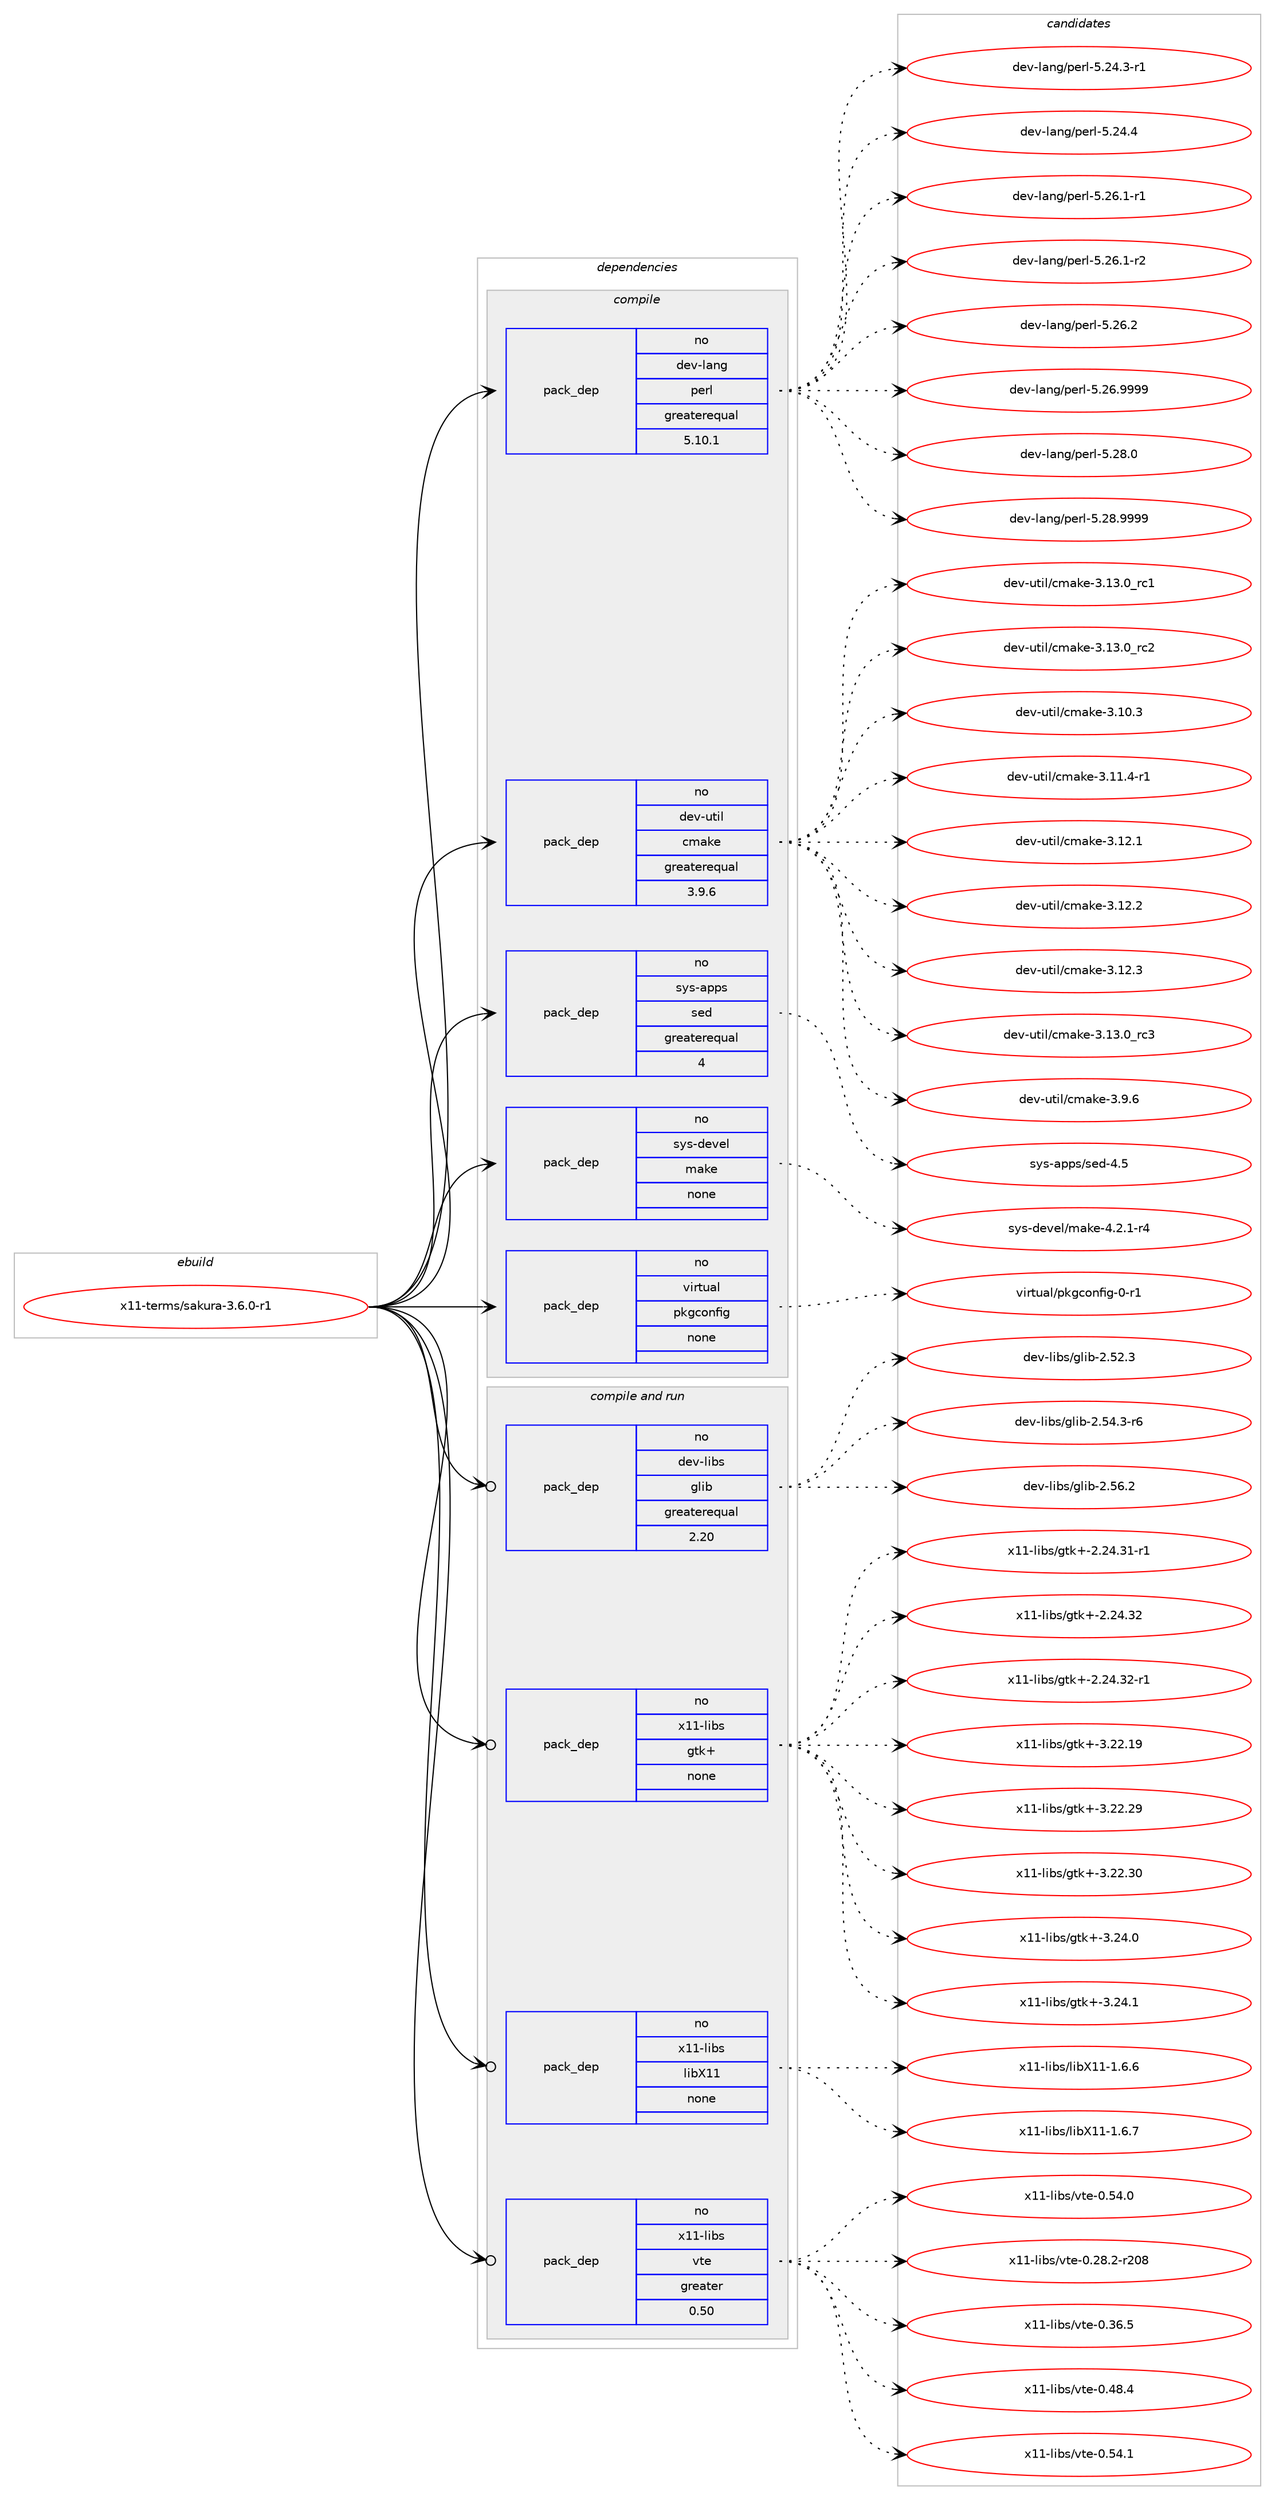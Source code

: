digraph prolog {

# *************
# Graph options
# *************

newrank=true;
concentrate=true;
compound=true;
graph [rankdir=LR,fontname=Helvetica,fontsize=10,ranksep=1.5];#, ranksep=2.5, nodesep=0.2];
edge  [arrowhead=vee];
node  [fontname=Helvetica,fontsize=10];

# **********
# The ebuild
# **********

subgraph cluster_leftcol {
color=gray;
rank=same;
label=<<i>ebuild</i>>;
id [label="x11-terms/sakura-3.6.0-r1", color=red, width=4, href="../x11-terms/sakura-3.6.0-r1.svg"];
}

# ****************
# The dependencies
# ****************

subgraph cluster_midcol {
color=gray;
label=<<i>dependencies</i>>;
subgraph cluster_compile {
fillcolor="#eeeeee";
style=filled;
label=<<i>compile</i>>;
subgraph pack7683 {
dependency9725 [label=<<TABLE BORDER="0" CELLBORDER="1" CELLSPACING="0" CELLPADDING="4" WIDTH="220"><TR><TD ROWSPAN="6" CELLPADDING="30">pack_dep</TD></TR><TR><TD WIDTH="110">no</TD></TR><TR><TD>dev-lang</TD></TR><TR><TD>perl</TD></TR><TR><TD>greaterequal</TD></TR><TR><TD>5.10.1</TD></TR></TABLE>>, shape=none, color=blue];
}
id:e -> dependency9725:w [weight=20,style="solid",arrowhead="vee"];
subgraph pack7684 {
dependency9726 [label=<<TABLE BORDER="0" CELLBORDER="1" CELLSPACING="0" CELLPADDING="4" WIDTH="220"><TR><TD ROWSPAN="6" CELLPADDING="30">pack_dep</TD></TR><TR><TD WIDTH="110">no</TD></TR><TR><TD>dev-util</TD></TR><TR><TD>cmake</TD></TR><TR><TD>greaterequal</TD></TR><TR><TD>3.9.6</TD></TR></TABLE>>, shape=none, color=blue];
}
id:e -> dependency9726:w [weight=20,style="solid",arrowhead="vee"];
subgraph pack7685 {
dependency9727 [label=<<TABLE BORDER="0" CELLBORDER="1" CELLSPACING="0" CELLPADDING="4" WIDTH="220"><TR><TD ROWSPAN="6" CELLPADDING="30">pack_dep</TD></TR><TR><TD WIDTH="110">no</TD></TR><TR><TD>sys-apps</TD></TR><TR><TD>sed</TD></TR><TR><TD>greaterequal</TD></TR><TR><TD>4</TD></TR></TABLE>>, shape=none, color=blue];
}
id:e -> dependency9727:w [weight=20,style="solid",arrowhead="vee"];
subgraph pack7686 {
dependency9728 [label=<<TABLE BORDER="0" CELLBORDER="1" CELLSPACING="0" CELLPADDING="4" WIDTH="220"><TR><TD ROWSPAN="6" CELLPADDING="30">pack_dep</TD></TR><TR><TD WIDTH="110">no</TD></TR><TR><TD>sys-devel</TD></TR><TR><TD>make</TD></TR><TR><TD>none</TD></TR><TR><TD></TD></TR></TABLE>>, shape=none, color=blue];
}
id:e -> dependency9728:w [weight=20,style="solid",arrowhead="vee"];
subgraph pack7687 {
dependency9729 [label=<<TABLE BORDER="0" CELLBORDER="1" CELLSPACING="0" CELLPADDING="4" WIDTH="220"><TR><TD ROWSPAN="6" CELLPADDING="30">pack_dep</TD></TR><TR><TD WIDTH="110">no</TD></TR><TR><TD>virtual</TD></TR><TR><TD>pkgconfig</TD></TR><TR><TD>none</TD></TR><TR><TD></TD></TR></TABLE>>, shape=none, color=blue];
}
id:e -> dependency9729:w [weight=20,style="solid",arrowhead="vee"];
}
subgraph cluster_compileandrun {
fillcolor="#eeeeee";
style=filled;
label=<<i>compile and run</i>>;
subgraph pack7688 {
dependency9730 [label=<<TABLE BORDER="0" CELLBORDER="1" CELLSPACING="0" CELLPADDING="4" WIDTH="220"><TR><TD ROWSPAN="6" CELLPADDING="30">pack_dep</TD></TR><TR><TD WIDTH="110">no</TD></TR><TR><TD>dev-libs</TD></TR><TR><TD>glib</TD></TR><TR><TD>greaterequal</TD></TR><TR><TD>2.20</TD></TR></TABLE>>, shape=none, color=blue];
}
id:e -> dependency9730:w [weight=20,style="solid",arrowhead="odotvee"];
subgraph pack7689 {
dependency9731 [label=<<TABLE BORDER="0" CELLBORDER="1" CELLSPACING="0" CELLPADDING="4" WIDTH="220"><TR><TD ROWSPAN="6" CELLPADDING="30">pack_dep</TD></TR><TR><TD WIDTH="110">no</TD></TR><TR><TD>x11-libs</TD></TR><TR><TD>gtk+</TD></TR><TR><TD>none</TD></TR><TR><TD></TD></TR></TABLE>>, shape=none, color=blue];
}
id:e -> dependency9731:w [weight=20,style="solid",arrowhead="odotvee"];
subgraph pack7690 {
dependency9732 [label=<<TABLE BORDER="0" CELLBORDER="1" CELLSPACING="0" CELLPADDING="4" WIDTH="220"><TR><TD ROWSPAN="6" CELLPADDING="30">pack_dep</TD></TR><TR><TD WIDTH="110">no</TD></TR><TR><TD>x11-libs</TD></TR><TR><TD>libX11</TD></TR><TR><TD>none</TD></TR><TR><TD></TD></TR></TABLE>>, shape=none, color=blue];
}
id:e -> dependency9732:w [weight=20,style="solid",arrowhead="odotvee"];
subgraph pack7691 {
dependency9733 [label=<<TABLE BORDER="0" CELLBORDER="1" CELLSPACING="0" CELLPADDING="4" WIDTH="220"><TR><TD ROWSPAN="6" CELLPADDING="30">pack_dep</TD></TR><TR><TD WIDTH="110">no</TD></TR><TR><TD>x11-libs</TD></TR><TR><TD>vte</TD></TR><TR><TD>greater</TD></TR><TR><TD>0.50</TD></TR></TABLE>>, shape=none, color=blue];
}
id:e -> dependency9733:w [weight=20,style="solid",arrowhead="odotvee"];
}
subgraph cluster_run {
fillcolor="#eeeeee";
style=filled;
label=<<i>run</i>>;
}
}

# **************
# The candidates
# **************

subgraph cluster_choices {
rank=same;
color=gray;
label=<<i>candidates</i>>;

subgraph choice7683 {
color=black;
nodesep=1;
choice100101118451089711010347112101114108455346505246514511449 [label="dev-lang/perl-5.24.3-r1", color=red, width=4,href="../dev-lang/perl-5.24.3-r1.svg"];
choice10010111845108971101034711210111410845534650524652 [label="dev-lang/perl-5.24.4", color=red, width=4,href="../dev-lang/perl-5.24.4.svg"];
choice100101118451089711010347112101114108455346505446494511449 [label="dev-lang/perl-5.26.1-r1", color=red, width=4,href="../dev-lang/perl-5.26.1-r1.svg"];
choice100101118451089711010347112101114108455346505446494511450 [label="dev-lang/perl-5.26.1-r2", color=red, width=4,href="../dev-lang/perl-5.26.1-r2.svg"];
choice10010111845108971101034711210111410845534650544650 [label="dev-lang/perl-5.26.2", color=red, width=4,href="../dev-lang/perl-5.26.2.svg"];
choice10010111845108971101034711210111410845534650544657575757 [label="dev-lang/perl-5.26.9999", color=red, width=4,href="../dev-lang/perl-5.26.9999.svg"];
choice10010111845108971101034711210111410845534650564648 [label="dev-lang/perl-5.28.0", color=red, width=4,href="../dev-lang/perl-5.28.0.svg"];
choice10010111845108971101034711210111410845534650564657575757 [label="dev-lang/perl-5.28.9999", color=red, width=4,href="../dev-lang/perl-5.28.9999.svg"];
dependency9725:e -> choice100101118451089711010347112101114108455346505246514511449:w [style=dotted,weight="100"];
dependency9725:e -> choice10010111845108971101034711210111410845534650524652:w [style=dotted,weight="100"];
dependency9725:e -> choice100101118451089711010347112101114108455346505446494511449:w [style=dotted,weight="100"];
dependency9725:e -> choice100101118451089711010347112101114108455346505446494511450:w [style=dotted,weight="100"];
dependency9725:e -> choice10010111845108971101034711210111410845534650544650:w [style=dotted,weight="100"];
dependency9725:e -> choice10010111845108971101034711210111410845534650544657575757:w [style=dotted,weight="100"];
dependency9725:e -> choice10010111845108971101034711210111410845534650564648:w [style=dotted,weight="100"];
dependency9725:e -> choice10010111845108971101034711210111410845534650564657575757:w [style=dotted,weight="100"];
}
subgraph choice7684 {
color=black;
nodesep=1;
choice1001011184511711610510847991099710710145514649514648951149949 [label="dev-util/cmake-3.13.0_rc1", color=red, width=4,href="../dev-util/cmake-3.13.0_rc1.svg"];
choice1001011184511711610510847991099710710145514649514648951149950 [label="dev-util/cmake-3.13.0_rc2", color=red, width=4,href="../dev-util/cmake-3.13.0_rc2.svg"];
choice1001011184511711610510847991099710710145514649484651 [label="dev-util/cmake-3.10.3", color=red, width=4,href="../dev-util/cmake-3.10.3.svg"];
choice10010111845117116105108479910997107101455146494946524511449 [label="dev-util/cmake-3.11.4-r1", color=red, width=4,href="../dev-util/cmake-3.11.4-r1.svg"];
choice1001011184511711610510847991099710710145514649504649 [label="dev-util/cmake-3.12.1", color=red, width=4,href="../dev-util/cmake-3.12.1.svg"];
choice1001011184511711610510847991099710710145514649504650 [label="dev-util/cmake-3.12.2", color=red, width=4,href="../dev-util/cmake-3.12.2.svg"];
choice1001011184511711610510847991099710710145514649504651 [label="dev-util/cmake-3.12.3", color=red, width=4,href="../dev-util/cmake-3.12.3.svg"];
choice1001011184511711610510847991099710710145514649514648951149951 [label="dev-util/cmake-3.13.0_rc3", color=red, width=4,href="../dev-util/cmake-3.13.0_rc3.svg"];
choice10010111845117116105108479910997107101455146574654 [label="dev-util/cmake-3.9.6", color=red, width=4,href="../dev-util/cmake-3.9.6.svg"];
dependency9726:e -> choice1001011184511711610510847991099710710145514649514648951149949:w [style=dotted,weight="100"];
dependency9726:e -> choice1001011184511711610510847991099710710145514649514648951149950:w [style=dotted,weight="100"];
dependency9726:e -> choice1001011184511711610510847991099710710145514649484651:w [style=dotted,weight="100"];
dependency9726:e -> choice10010111845117116105108479910997107101455146494946524511449:w [style=dotted,weight="100"];
dependency9726:e -> choice1001011184511711610510847991099710710145514649504649:w [style=dotted,weight="100"];
dependency9726:e -> choice1001011184511711610510847991099710710145514649504650:w [style=dotted,weight="100"];
dependency9726:e -> choice1001011184511711610510847991099710710145514649504651:w [style=dotted,weight="100"];
dependency9726:e -> choice1001011184511711610510847991099710710145514649514648951149951:w [style=dotted,weight="100"];
dependency9726:e -> choice10010111845117116105108479910997107101455146574654:w [style=dotted,weight="100"];
}
subgraph choice7685 {
color=black;
nodesep=1;
choice11512111545971121121154711510110045524653 [label="sys-apps/sed-4.5", color=red, width=4,href="../sys-apps/sed-4.5.svg"];
dependency9727:e -> choice11512111545971121121154711510110045524653:w [style=dotted,weight="100"];
}
subgraph choice7686 {
color=black;
nodesep=1;
choice1151211154510010111810110847109971071014552465046494511452 [label="sys-devel/make-4.2.1-r4", color=red, width=4,href="../sys-devel/make-4.2.1-r4.svg"];
dependency9728:e -> choice1151211154510010111810110847109971071014552465046494511452:w [style=dotted,weight="100"];
}
subgraph choice7687 {
color=black;
nodesep=1;
choice11810511411611797108471121071039911111010210510345484511449 [label="virtual/pkgconfig-0-r1", color=red, width=4,href="../virtual/pkgconfig-0-r1.svg"];
dependency9729:e -> choice11810511411611797108471121071039911111010210510345484511449:w [style=dotted,weight="100"];
}
subgraph choice7688 {
color=black;
nodesep=1;
choice1001011184510810598115471031081059845504653504651 [label="dev-libs/glib-2.52.3", color=red, width=4,href="../dev-libs/glib-2.52.3.svg"];
choice10010111845108105981154710310810598455046535246514511454 [label="dev-libs/glib-2.54.3-r6", color=red, width=4,href="../dev-libs/glib-2.54.3-r6.svg"];
choice1001011184510810598115471031081059845504653544650 [label="dev-libs/glib-2.56.2", color=red, width=4,href="../dev-libs/glib-2.56.2.svg"];
dependency9730:e -> choice1001011184510810598115471031081059845504653504651:w [style=dotted,weight="100"];
dependency9730:e -> choice10010111845108105981154710310810598455046535246514511454:w [style=dotted,weight="100"];
dependency9730:e -> choice1001011184510810598115471031081059845504653544650:w [style=dotted,weight="100"];
}
subgraph choice7689 {
color=black;
nodesep=1;
choice12049494510810598115471031161074345504650524651494511449 [label="x11-libs/gtk+-2.24.31-r1", color=red, width=4,href="../x11-libs/gtk+-2.24.31-r1.svg"];
choice1204949451081059811547103116107434550465052465150 [label="x11-libs/gtk+-2.24.32", color=red, width=4,href="../x11-libs/gtk+-2.24.32.svg"];
choice12049494510810598115471031161074345504650524651504511449 [label="x11-libs/gtk+-2.24.32-r1", color=red, width=4,href="../x11-libs/gtk+-2.24.32-r1.svg"];
choice1204949451081059811547103116107434551465050464957 [label="x11-libs/gtk+-3.22.19", color=red, width=4,href="../x11-libs/gtk+-3.22.19.svg"];
choice1204949451081059811547103116107434551465050465057 [label="x11-libs/gtk+-3.22.29", color=red, width=4,href="../x11-libs/gtk+-3.22.29.svg"];
choice1204949451081059811547103116107434551465050465148 [label="x11-libs/gtk+-3.22.30", color=red, width=4,href="../x11-libs/gtk+-3.22.30.svg"];
choice12049494510810598115471031161074345514650524648 [label="x11-libs/gtk+-3.24.0", color=red, width=4,href="../x11-libs/gtk+-3.24.0.svg"];
choice12049494510810598115471031161074345514650524649 [label="x11-libs/gtk+-3.24.1", color=red, width=4,href="../x11-libs/gtk+-3.24.1.svg"];
dependency9731:e -> choice12049494510810598115471031161074345504650524651494511449:w [style=dotted,weight="100"];
dependency9731:e -> choice1204949451081059811547103116107434550465052465150:w [style=dotted,weight="100"];
dependency9731:e -> choice12049494510810598115471031161074345504650524651504511449:w [style=dotted,weight="100"];
dependency9731:e -> choice1204949451081059811547103116107434551465050464957:w [style=dotted,weight="100"];
dependency9731:e -> choice1204949451081059811547103116107434551465050465057:w [style=dotted,weight="100"];
dependency9731:e -> choice1204949451081059811547103116107434551465050465148:w [style=dotted,weight="100"];
dependency9731:e -> choice12049494510810598115471031161074345514650524648:w [style=dotted,weight="100"];
dependency9731:e -> choice12049494510810598115471031161074345514650524649:w [style=dotted,weight="100"];
}
subgraph choice7690 {
color=black;
nodesep=1;
choice120494945108105981154710810598884949454946544654 [label="x11-libs/libX11-1.6.6", color=red, width=4,href="../x11-libs/libX11-1.6.6.svg"];
choice120494945108105981154710810598884949454946544655 [label="x11-libs/libX11-1.6.7", color=red, width=4,href="../x11-libs/libX11-1.6.7.svg"];
dependency9732:e -> choice120494945108105981154710810598884949454946544654:w [style=dotted,weight="100"];
dependency9732:e -> choice120494945108105981154710810598884949454946544655:w [style=dotted,weight="100"];
}
subgraph choice7691 {
color=black;
nodesep=1;
choice120494945108105981154711811610145484653524648 [label="x11-libs/vte-0.54.0", color=red, width=4,href="../x11-libs/vte-0.54.0.svg"];
choice12049494510810598115471181161014548465056465045114504856 [label="x11-libs/vte-0.28.2-r208", color=red, width=4,href="../x11-libs/vte-0.28.2-r208.svg"];
choice120494945108105981154711811610145484651544653 [label="x11-libs/vte-0.36.5", color=red, width=4,href="../x11-libs/vte-0.36.5.svg"];
choice120494945108105981154711811610145484652564652 [label="x11-libs/vte-0.48.4", color=red, width=4,href="../x11-libs/vte-0.48.4.svg"];
choice120494945108105981154711811610145484653524649 [label="x11-libs/vte-0.54.1", color=red, width=4,href="../x11-libs/vte-0.54.1.svg"];
dependency9733:e -> choice120494945108105981154711811610145484653524648:w [style=dotted,weight="100"];
dependency9733:e -> choice12049494510810598115471181161014548465056465045114504856:w [style=dotted,weight="100"];
dependency9733:e -> choice120494945108105981154711811610145484651544653:w [style=dotted,weight="100"];
dependency9733:e -> choice120494945108105981154711811610145484652564652:w [style=dotted,weight="100"];
dependency9733:e -> choice120494945108105981154711811610145484653524649:w [style=dotted,weight="100"];
}
}

}
